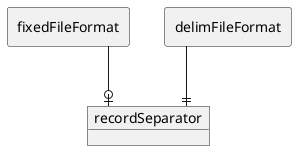 @startuml
allowmixing
skinparam linetype ortho

rectangle "fixedFileFormat" as p1
rectangle "delimFileFormat" as p2
object "recordSeparator" as e
p1 --o| e
p2 --|| e
@enduml